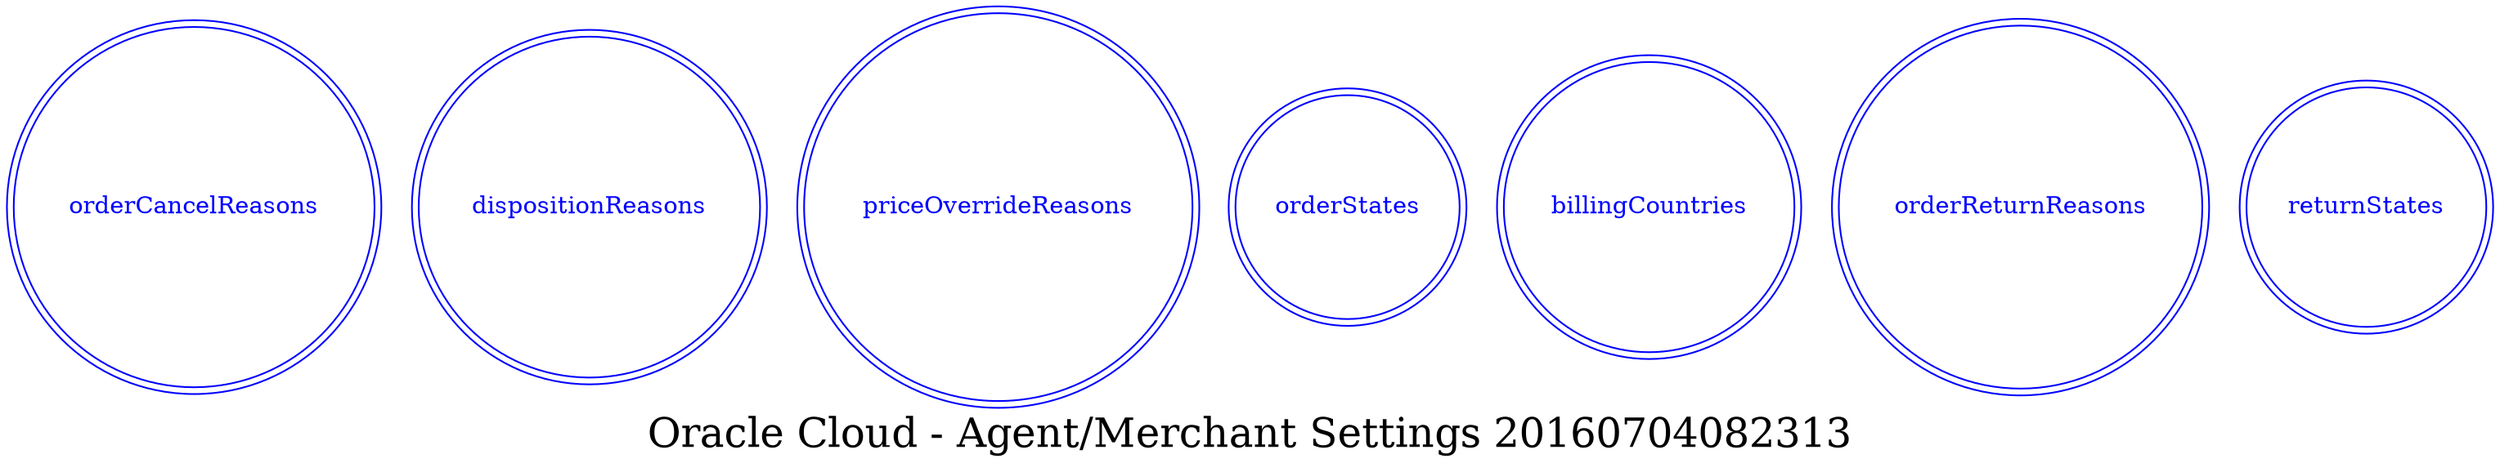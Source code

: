 digraph LexiconGraph {
graph[label="Oracle Cloud - Agent/Merchant Settings 20160704082313", fontsize=24]
splines=true
"orderCancelReasons" [color=blue, fontcolor=blue, shape=doublecircle]
"dispositionReasons" [color=blue, fontcolor=blue, shape=doublecircle]
"priceOverrideReasons" [color=blue, fontcolor=blue, shape=doublecircle]
"orderStates" [color=blue, fontcolor=blue, shape=doublecircle]
"billingCountries" [color=blue, fontcolor=blue, shape=doublecircle]
"orderReturnReasons" [color=blue, fontcolor=blue, shape=doublecircle]
"returnStates" [color=blue, fontcolor=blue, shape=doublecircle]
}
